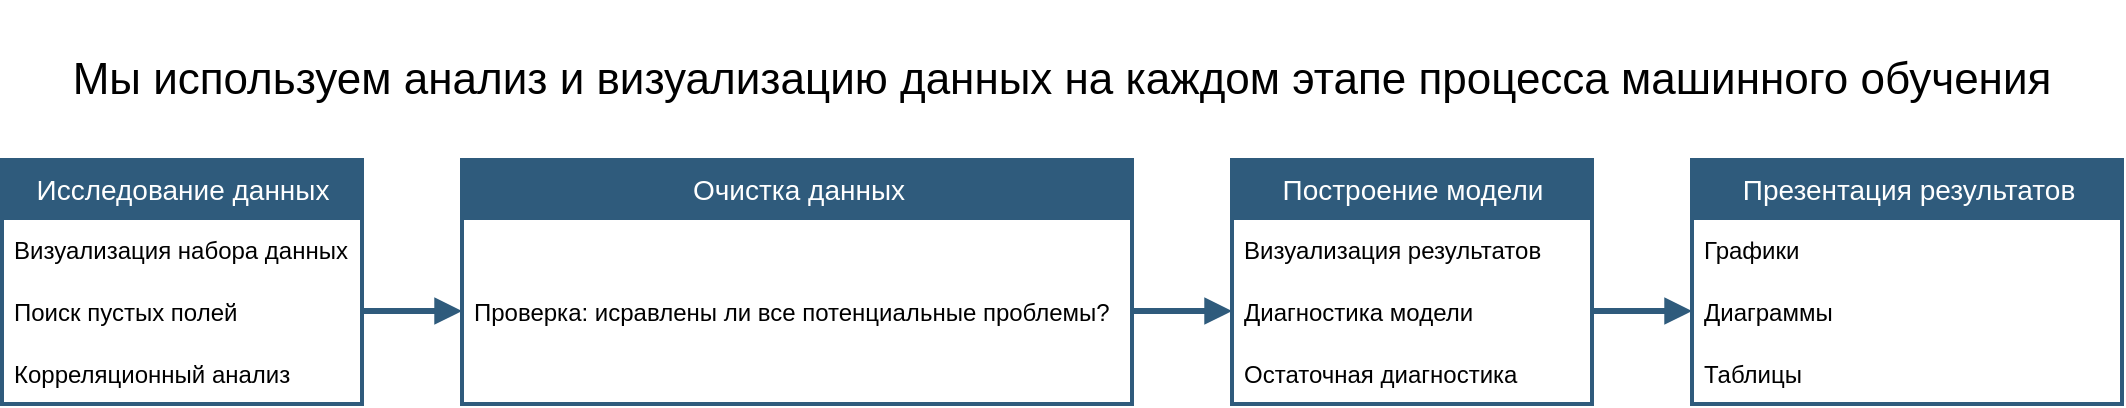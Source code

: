 <mxfile version="12.8.8" type="github">
  <diagram id="cHa8GJooFYNcdk7CPM-V" name="Page-1">
    <mxGraphModel dx="1694" dy="1091" grid="1" gridSize="10" guides="1" tooltips="1" connect="1" arrows="1" fold="1" page="1" pageScale="1" pageWidth="827" pageHeight="1169" math="0" shadow="0">
      <root>
        <mxCell id="0" />
        <mxCell id="1" parent="0" />
        <mxCell id="a9IdQ7Ph0LjBeHesEZ1b-1" value="&lt;font style=&quot;font-size: 22px&quot;&gt;Мы используем анализ и визуализацию данных на каждом этапе процесса машинного обучения&lt;/font&gt;" style="text;html=1;strokeColor=none;fillColor=none;align=center;verticalAlign=middle;whiteSpace=wrap;rounded=0;" vertex="1" parent="1">
          <mxGeometry x="60" y="20" width="1060" height="80" as="geometry" />
        </mxCell>
        <mxCell id="a9IdQ7Ph0LjBeHesEZ1b-2" value="Исследование данных" style="swimlane;fontStyle=0;childLayout=stackLayout;horizontal=1;startSize=29;fillColor=#2F5B7C;horizontalStack=0;resizeParent=1;resizeParentMax=0;resizeLast=0;collapsible=1;marginBottom=0;swimlaneFillColor=#ffffff;align=center;fontSize=14;rounded=0;shadow=0;strokeWidth=2;fontColor=#FFFFFF;spacing=2;spacingTop=0;strokeColor=#2F5B7C;swimlaneLine=1;html=1;overflow=visible;verticalAlign=middle;" vertex="1" parent="1">
          <mxGeometry x="60" y="100" width="180" height="122" as="geometry">
            <mxRectangle x="1300" y="10" width="70" height="30" as="alternateBounds" />
          </mxGeometry>
        </mxCell>
        <mxCell id="a9IdQ7Ph0LjBeHesEZ1b-3" value="Визуализация набора данных" style="text;spacingLeft=4;spacingRight=4;overflow=hidden;rotatable=0;points=[[0,0.5],[1,0.5]];portConstraint=eastwest;fontSize=12;perimeterSpacing=0;verticalAlign=middle;" vertex="1" parent="a9IdQ7Ph0LjBeHesEZ1b-2">
          <mxGeometry y="29" width="180" height="31" as="geometry" />
        </mxCell>
        <mxCell id="a9IdQ7Ph0LjBeHesEZ1b-5" value="Поиск пустых полей" style="text;spacingLeft=4;spacingRight=4;overflow=hidden;rotatable=0;points=[[0,0.5],[1,0.5]];portConstraint=eastwest;fontSize=12;perimeterSpacing=0;verticalAlign=middle;" vertex="1" parent="a9IdQ7Ph0LjBeHesEZ1b-2">
          <mxGeometry y="60" width="180" height="31" as="geometry" />
        </mxCell>
        <mxCell id="a9IdQ7Ph0LjBeHesEZ1b-6" value="Корреляционный анализ" style="text;spacingLeft=4;spacingRight=4;overflow=hidden;rotatable=0;points=[[0,0.5],[1,0.5]];portConstraint=eastwest;fontSize=12;perimeterSpacing=0;verticalAlign=middle;" vertex="1" parent="a9IdQ7Ph0LjBeHesEZ1b-2">
          <mxGeometry y="91" width="180" height="31" as="geometry" />
        </mxCell>
        <mxCell id="a9IdQ7Ph0LjBeHesEZ1b-7" value="" style="edgeStyle=orthogonalEdgeStyle;rounded=0;orthogonalLoop=1;jettySize=auto;html=1;startSize=30;strokeColor=#2F5B7C;strokeWidth=3;fontSize=30;fontColor=#000000;endArrow=block;endFill=1;exitX=1;exitY=0.5;exitDx=0;exitDy=0;entryX=0;entryY=0.5;entryDx=0;entryDy=0;" edge="1" parent="1" source="a9IdQ7Ph0LjBeHesEZ1b-5" target="a9IdQ7Ph0LjBeHesEZ1b-9">
          <mxGeometry relative="1" as="geometry">
            <mxPoint x="1240" y="80" as="sourcePoint" />
            <mxPoint x="290" y="176" as="targetPoint" />
            <Array as="points" />
          </mxGeometry>
        </mxCell>
        <mxCell id="a9IdQ7Ph0LjBeHesEZ1b-8" value="Очистка данных" style="swimlane;fontStyle=0;childLayout=stackLayout;horizontal=1;startSize=29;fillColor=#2F5B7C;horizontalStack=0;resizeParent=1;resizeParentMax=0;resizeLast=0;collapsible=1;marginBottom=0;swimlaneFillColor=#ffffff;align=center;fontSize=14;rounded=0;shadow=0;strokeWidth=2;fontColor=#FFFFFF;spacing=2;spacingTop=0;strokeColor=#2F5B7C;swimlaneLine=1;html=1;overflow=visible;verticalAlign=middle;" vertex="1" parent="1">
          <mxGeometry x="290" y="100" width="335" height="122" as="geometry">
            <mxRectangle x="1300" y="10" width="70" height="30" as="alternateBounds" />
          </mxGeometry>
        </mxCell>
        <mxCell id="a9IdQ7Ph0LjBeHesEZ1b-9" value="Проверка: исравлены ли все потенциальные проблемы?" style="text;spacingLeft=4;spacingRight=4;overflow=hidden;rotatable=0;points=[[0,0.5],[1,0.5]];portConstraint=eastwest;fontSize=12;perimeterSpacing=0;verticalAlign=middle;" vertex="1" parent="a9IdQ7Ph0LjBeHesEZ1b-8">
          <mxGeometry y="29" width="335" height="93" as="geometry" />
        </mxCell>
        <mxCell id="a9IdQ7Ph0LjBeHesEZ1b-12" value="Построение модели" style="swimlane;fontStyle=0;childLayout=stackLayout;horizontal=1;startSize=29;fillColor=#2F5B7C;horizontalStack=0;resizeParent=1;resizeParentMax=0;resizeLast=0;collapsible=1;marginBottom=0;swimlaneFillColor=#ffffff;align=center;fontSize=14;rounded=0;shadow=0;strokeWidth=2;fontColor=#FFFFFF;spacing=2;spacingTop=0;strokeColor=#2F5B7C;swimlaneLine=1;html=1;overflow=visible;verticalAlign=middle;" vertex="1" parent="1">
          <mxGeometry x="675" y="100" width="180" height="122" as="geometry">
            <mxRectangle x="1300" y="10" width="70" height="30" as="alternateBounds" />
          </mxGeometry>
        </mxCell>
        <mxCell id="a9IdQ7Ph0LjBeHesEZ1b-13" value="Визуализация результатов" style="text;spacingLeft=4;spacingRight=4;overflow=hidden;rotatable=0;points=[[0,0.5],[1,0.5]];portConstraint=eastwest;fontSize=12;perimeterSpacing=0;verticalAlign=middle;" vertex="1" parent="a9IdQ7Ph0LjBeHesEZ1b-12">
          <mxGeometry y="29" width="180" height="31" as="geometry" />
        </mxCell>
        <mxCell id="a9IdQ7Ph0LjBeHesEZ1b-14" value="Диагностика модели" style="text;spacingLeft=4;spacingRight=4;overflow=hidden;rotatable=0;points=[[0,0.5],[1,0.5]];portConstraint=eastwest;fontSize=12;perimeterSpacing=0;verticalAlign=middle;" vertex="1" parent="a9IdQ7Ph0LjBeHesEZ1b-12">
          <mxGeometry y="60" width="180" height="31" as="geometry" />
        </mxCell>
        <mxCell id="a9IdQ7Ph0LjBeHesEZ1b-15" value="Остаточная диагностика" style="text;spacingLeft=4;spacingRight=4;overflow=hidden;rotatable=0;points=[[0,0.5],[1,0.5]];portConstraint=eastwest;fontSize=12;perimeterSpacing=0;verticalAlign=middle;" vertex="1" parent="a9IdQ7Ph0LjBeHesEZ1b-12">
          <mxGeometry y="91" width="180" height="31" as="geometry" />
        </mxCell>
        <mxCell id="a9IdQ7Ph0LjBeHesEZ1b-16" value="" style="edgeStyle=orthogonalEdgeStyle;rounded=0;orthogonalLoop=1;jettySize=auto;html=1;startSize=30;strokeColor=#2F5B7C;strokeWidth=3;fontSize=30;fontColor=#000000;endArrow=block;endFill=1;exitX=1;exitY=0.5;exitDx=0;exitDy=0;entryX=0;entryY=0.5;entryDx=0;entryDy=0;" edge="1" parent="1" source="a9IdQ7Ph0LjBeHesEZ1b-9" target="a9IdQ7Ph0LjBeHesEZ1b-14">
          <mxGeometry relative="1" as="geometry">
            <mxPoint x="625" y="175.26" as="sourcePoint" />
            <mxPoint x="675" y="175.26" as="targetPoint" />
            <Array as="points" />
          </mxGeometry>
        </mxCell>
        <mxCell id="a9IdQ7Ph0LjBeHesEZ1b-17" value="Презентация результатов" style="swimlane;fontStyle=0;childLayout=stackLayout;horizontal=1;startSize=29;fillColor=#2F5B7C;horizontalStack=0;resizeParent=1;resizeParentMax=0;resizeLast=0;collapsible=1;marginBottom=0;swimlaneFillColor=#ffffff;align=center;fontSize=14;rounded=0;shadow=0;strokeWidth=2;fontColor=#FFFFFF;spacing=2;spacingTop=0;strokeColor=#2F5B7C;swimlaneLine=1;html=1;overflow=visible;verticalAlign=middle;" vertex="1" parent="1">
          <mxGeometry x="905" y="100" width="215" height="122" as="geometry">
            <mxRectangle x="1300" y="10" width="70" height="30" as="alternateBounds" />
          </mxGeometry>
        </mxCell>
        <mxCell id="a9IdQ7Ph0LjBeHesEZ1b-18" value="Графики" style="text;spacingLeft=4;spacingRight=4;overflow=hidden;rotatable=0;points=[[0,0.5],[1,0.5]];portConstraint=eastwest;fontSize=12;perimeterSpacing=0;verticalAlign=middle;" vertex="1" parent="a9IdQ7Ph0LjBeHesEZ1b-17">
          <mxGeometry y="29" width="215" height="31" as="geometry" />
        </mxCell>
        <mxCell id="a9IdQ7Ph0LjBeHesEZ1b-19" value="Диаграммы" style="text;spacingLeft=4;spacingRight=4;overflow=hidden;rotatable=0;points=[[0,0.5],[1,0.5]];portConstraint=eastwest;fontSize=12;perimeterSpacing=0;verticalAlign=middle;" vertex="1" parent="a9IdQ7Ph0LjBeHesEZ1b-17">
          <mxGeometry y="60" width="215" height="31" as="geometry" />
        </mxCell>
        <mxCell id="a9IdQ7Ph0LjBeHesEZ1b-20" value="Таблицы" style="text;spacingLeft=4;spacingRight=4;overflow=hidden;rotatable=0;points=[[0,0.5],[1,0.5]];portConstraint=eastwest;fontSize=12;perimeterSpacing=0;verticalAlign=middle;" vertex="1" parent="a9IdQ7Ph0LjBeHesEZ1b-17">
          <mxGeometry y="91" width="215" height="31" as="geometry" />
        </mxCell>
        <mxCell id="a9IdQ7Ph0LjBeHesEZ1b-21" value="" style="edgeStyle=orthogonalEdgeStyle;rounded=0;orthogonalLoop=1;jettySize=auto;html=1;startSize=30;strokeColor=#2F5B7C;strokeWidth=3;fontSize=30;fontColor=#000000;endArrow=block;endFill=1;exitX=1;exitY=0.5;exitDx=0;exitDy=0;entryX=0;entryY=0.5;entryDx=0;entryDy=0;" edge="1" parent="1" source="a9IdQ7Ph0LjBeHesEZ1b-14" target="a9IdQ7Ph0LjBeHesEZ1b-19">
          <mxGeometry relative="1" as="geometry">
            <mxPoint x="855" y="180" as="sourcePoint" />
            <mxPoint x="905" y="180" as="targetPoint" />
            <Array as="points" />
          </mxGeometry>
        </mxCell>
      </root>
    </mxGraphModel>
  </diagram>
</mxfile>
